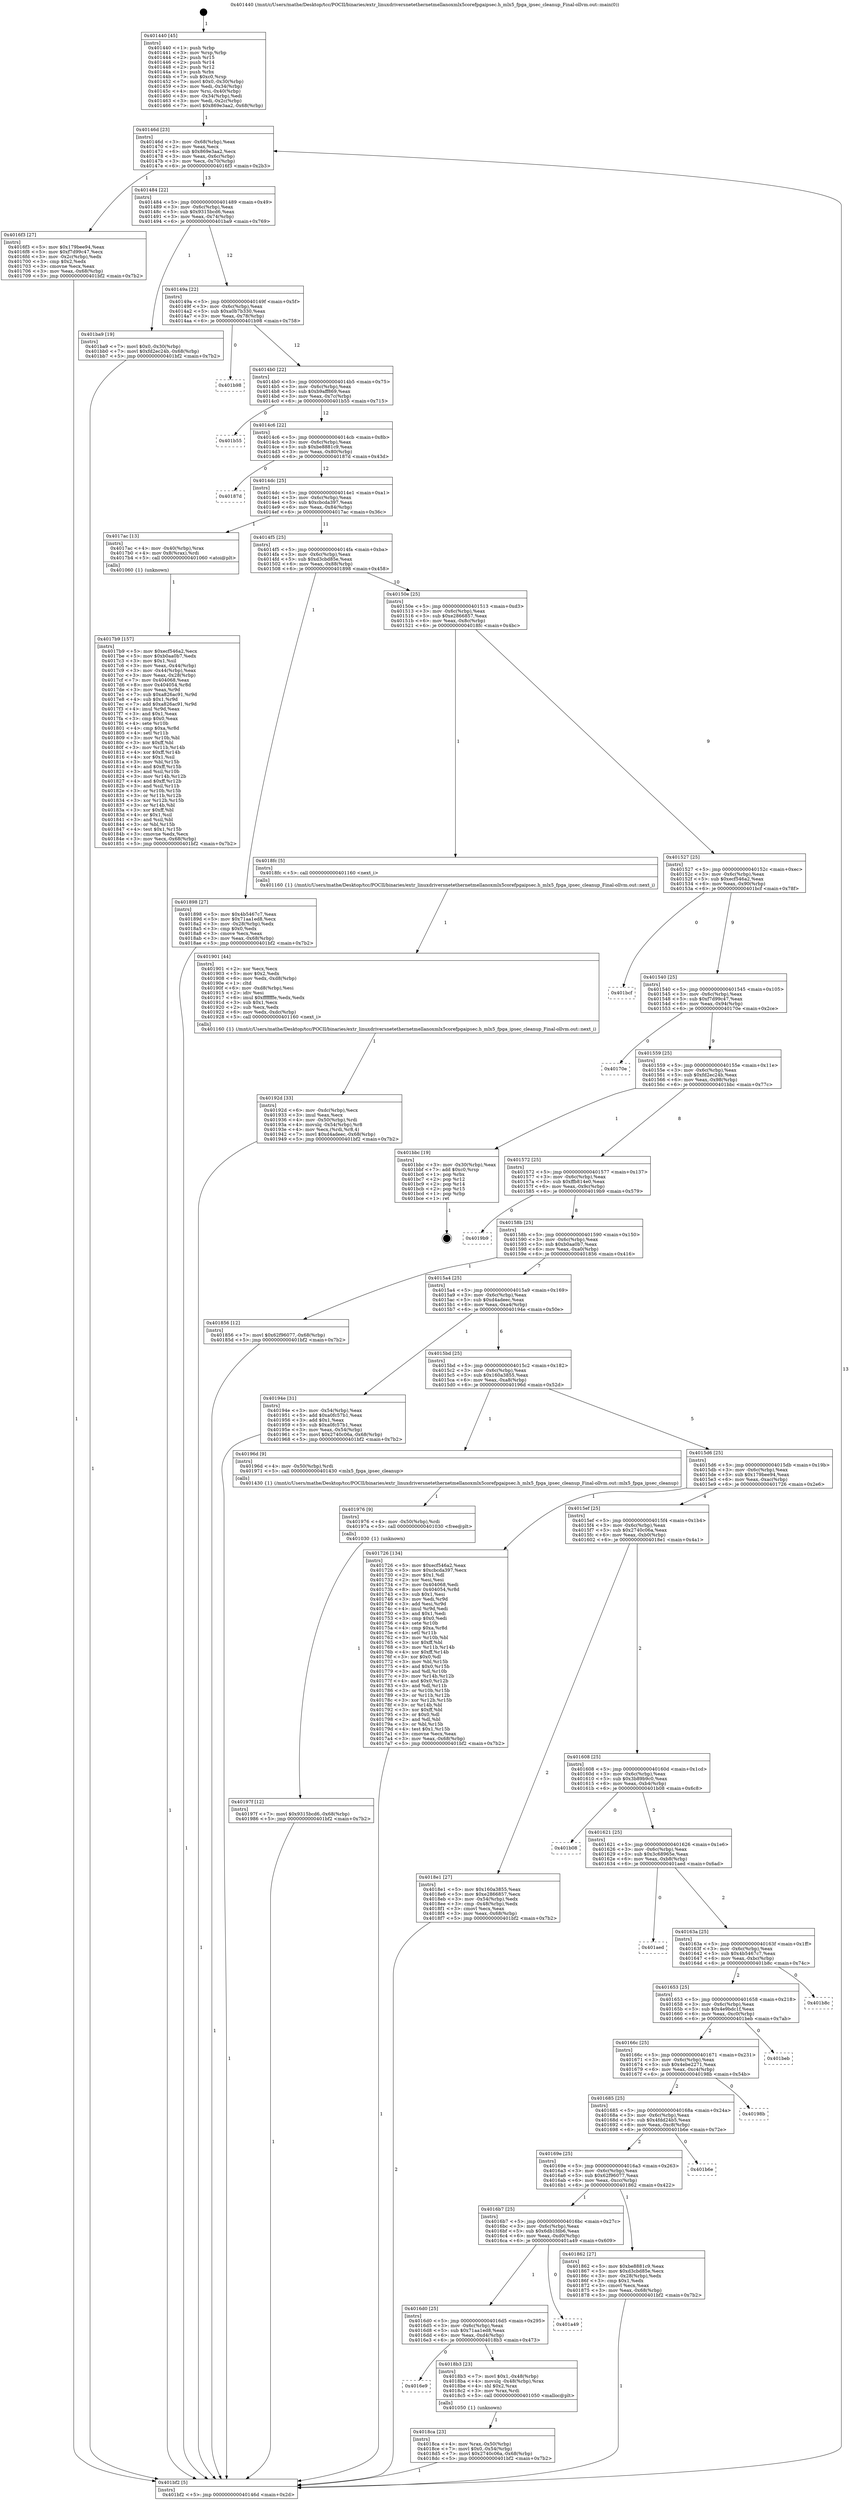 digraph "0x401440" {
  label = "0x401440 (/mnt/c/Users/mathe/Desktop/tcc/POCII/binaries/extr_linuxdriversnetethernetmellanoxmlx5corefpgaipsec.h_mlx5_fpga_ipsec_cleanup_Final-ollvm.out::main(0))"
  labelloc = "t"
  node[shape=record]

  Entry [label="",width=0.3,height=0.3,shape=circle,fillcolor=black,style=filled]
  "0x40146d" [label="{
     0x40146d [23]\l
     | [instrs]\l
     &nbsp;&nbsp;0x40146d \<+3\>: mov -0x68(%rbp),%eax\l
     &nbsp;&nbsp;0x401470 \<+2\>: mov %eax,%ecx\l
     &nbsp;&nbsp;0x401472 \<+6\>: sub $0x869e3aa2,%ecx\l
     &nbsp;&nbsp;0x401478 \<+3\>: mov %eax,-0x6c(%rbp)\l
     &nbsp;&nbsp;0x40147b \<+3\>: mov %ecx,-0x70(%rbp)\l
     &nbsp;&nbsp;0x40147e \<+6\>: je 00000000004016f3 \<main+0x2b3\>\l
  }"]
  "0x4016f3" [label="{
     0x4016f3 [27]\l
     | [instrs]\l
     &nbsp;&nbsp;0x4016f3 \<+5\>: mov $0x179bee94,%eax\l
     &nbsp;&nbsp;0x4016f8 \<+5\>: mov $0xf7d99c47,%ecx\l
     &nbsp;&nbsp;0x4016fd \<+3\>: mov -0x2c(%rbp),%edx\l
     &nbsp;&nbsp;0x401700 \<+3\>: cmp $0x2,%edx\l
     &nbsp;&nbsp;0x401703 \<+3\>: cmovne %ecx,%eax\l
     &nbsp;&nbsp;0x401706 \<+3\>: mov %eax,-0x68(%rbp)\l
     &nbsp;&nbsp;0x401709 \<+5\>: jmp 0000000000401bf2 \<main+0x7b2\>\l
  }"]
  "0x401484" [label="{
     0x401484 [22]\l
     | [instrs]\l
     &nbsp;&nbsp;0x401484 \<+5\>: jmp 0000000000401489 \<main+0x49\>\l
     &nbsp;&nbsp;0x401489 \<+3\>: mov -0x6c(%rbp),%eax\l
     &nbsp;&nbsp;0x40148c \<+5\>: sub $0x9315bcd6,%eax\l
     &nbsp;&nbsp;0x401491 \<+3\>: mov %eax,-0x74(%rbp)\l
     &nbsp;&nbsp;0x401494 \<+6\>: je 0000000000401ba9 \<main+0x769\>\l
  }"]
  "0x401bf2" [label="{
     0x401bf2 [5]\l
     | [instrs]\l
     &nbsp;&nbsp;0x401bf2 \<+5\>: jmp 000000000040146d \<main+0x2d\>\l
  }"]
  "0x401440" [label="{
     0x401440 [45]\l
     | [instrs]\l
     &nbsp;&nbsp;0x401440 \<+1\>: push %rbp\l
     &nbsp;&nbsp;0x401441 \<+3\>: mov %rsp,%rbp\l
     &nbsp;&nbsp;0x401444 \<+2\>: push %r15\l
     &nbsp;&nbsp;0x401446 \<+2\>: push %r14\l
     &nbsp;&nbsp;0x401448 \<+2\>: push %r12\l
     &nbsp;&nbsp;0x40144a \<+1\>: push %rbx\l
     &nbsp;&nbsp;0x40144b \<+7\>: sub $0xc0,%rsp\l
     &nbsp;&nbsp;0x401452 \<+7\>: movl $0x0,-0x30(%rbp)\l
     &nbsp;&nbsp;0x401459 \<+3\>: mov %edi,-0x34(%rbp)\l
     &nbsp;&nbsp;0x40145c \<+4\>: mov %rsi,-0x40(%rbp)\l
     &nbsp;&nbsp;0x401460 \<+3\>: mov -0x34(%rbp),%edi\l
     &nbsp;&nbsp;0x401463 \<+3\>: mov %edi,-0x2c(%rbp)\l
     &nbsp;&nbsp;0x401466 \<+7\>: movl $0x869e3aa2,-0x68(%rbp)\l
  }"]
  Exit [label="",width=0.3,height=0.3,shape=circle,fillcolor=black,style=filled,peripheries=2]
  "0x401ba9" [label="{
     0x401ba9 [19]\l
     | [instrs]\l
     &nbsp;&nbsp;0x401ba9 \<+7\>: movl $0x0,-0x30(%rbp)\l
     &nbsp;&nbsp;0x401bb0 \<+7\>: movl $0xfd2ec24b,-0x68(%rbp)\l
     &nbsp;&nbsp;0x401bb7 \<+5\>: jmp 0000000000401bf2 \<main+0x7b2\>\l
  }"]
  "0x40149a" [label="{
     0x40149a [22]\l
     | [instrs]\l
     &nbsp;&nbsp;0x40149a \<+5\>: jmp 000000000040149f \<main+0x5f\>\l
     &nbsp;&nbsp;0x40149f \<+3\>: mov -0x6c(%rbp),%eax\l
     &nbsp;&nbsp;0x4014a2 \<+5\>: sub $0xa0b7b330,%eax\l
     &nbsp;&nbsp;0x4014a7 \<+3\>: mov %eax,-0x78(%rbp)\l
     &nbsp;&nbsp;0x4014aa \<+6\>: je 0000000000401b98 \<main+0x758\>\l
  }"]
  "0x40197f" [label="{
     0x40197f [12]\l
     | [instrs]\l
     &nbsp;&nbsp;0x40197f \<+7\>: movl $0x9315bcd6,-0x68(%rbp)\l
     &nbsp;&nbsp;0x401986 \<+5\>: jmp 0000000000401bf2 \<main+0x7b2\>\l
  }"]
  "0x401b98" [label="{
     0x401b98\l
  }", style=dashed]
  "0x4014b0" [label="{
     0x4014b0 [22]\l
     | [instrs]\l
     &nbsp;&nbsp;0x4014b0 \<+5\>: jmp 00000000004014b5 \<main+0x75\>\l
     &nbsp;&nbsp;0x4014b5 \<+3\>: mov -0x6c(%rbp),%eax\l
     &nbsp;&nbsp;0x4014b8 \<+5\>: sub $0xb9aff869,%eax\l
     &nbsp;&nbsp;0x4014bd \<+3\>: mov %eax,-0x7c(%rbp)\l
     &nbsp;&nbsp;0x4014c0 \<+6\>: je 0000000000401b55 \<main+0x715\>\l
  }"]
  "0x401976" [label="{
     0x401976 [9]\l
     | [instrs]\l
     &nbsp;&nbsp;0x401976 \<+4\>: mov -0x50(%rbp),%rdi\l
     &nbsp;&nbsp;0x40197a \<+5\>: call 0000000000401030 \<free@plt\>\l
     | [calls]\l
     &nbsp;&nbsp;0x401030 \{1\} (unknown)\l
  }"]
  "0x401b55" [label="{
     0x401b55\l
  }", style=dashed]
  "0x4014c6" [label="{
     0x4014c6 [22]\l
     | [instrs]\l
     &nbsp;&nbsp;0x4014c6 \<+5\>: jmp 00000000004014cb \<main+0x8b\>\l
     &nbsp;&nbsp;0x4014cb \<+3\>: mov -0x6c(%rbp),%eax\l
     &nbsp;&nbsp;0x4014ce \<+5\>: sub $0xbe8881c9,%eax\l
     &nbsp;&nbsp;0x4014d3 \<+3\>: mov %eax,-0x80(%rbp)\l
     &nbsp;&nbsp;0x4014d6 \<+6\>: je 000000000040187d \<main+0x43d\>\l
  }"]
  "0x40192d" [label="{
     0x40192d [33]\l
     | [instrs]\l
     &nbsp;&nbsp;0x40192d \<+6\>: mov -0xdc(%rbp),%ecx\l
     &nbsp;&nbsp;0x401933 \<+3\>: imul %eax,%ecx\l
     &nbsp;&nbsp;0x401936 \<+4\>: mov -0x50(%rbp),%rdi\l
     &nbsp;&nbsp;0x40193a \<+4\>: movslq -0x54(%rbp),%r8\l
     &nbsp;&nbsp;0x40193e \<+4\>: mov %ecx,(%rdi,%r8,4)\l
     &nbsp;&nbsp;0x401942 \<+7\>: movl $0xd4adeec,-0x68(%rbp)\l
     &nbsp;&nbsp;0x401949 \<+5\>: jmp 0000000000401bf2 \<main+0x7b2\>\l
  }"]
  "0x40187d" [label="{
     0x40187d\l
  }", style=dashed]
  "0x4014dc" [label="{
     0x4014dc [25]\l
     | [instrs]\l
     &nbsp;&nbsp;0x4014dc \<+5\>: jmp 00000000004014e1 \<main+0xa1\>\l
     &nbsp;&nbsp;0x4014e1 \<+3\>: mov -0x6c(%rbp),%eax\l
     &nbsp;&nbsp;0x4014e4 \<+5\>: sub $0xcbcda397,%eax\l
     &nbsp;&nbsp;0x4014e9 \<+6\>: mov %eax,-0x84(%rbp)\l
     &nbsp;&nbsp;0x4014ef \<+6\>: je 00000000004017ac \<main+0x36c\>\l
  }"]
  "0x401901" [label="{
     0x401901 [44]\l
     | [instrs]\l
     &nbsp;&nbsp;0x401901 \<+2\>: xor %ecx,%ecx\l
     &nbsp;&nbsp;0x401903 \<+5\>: mov $0x2,%edx\l
     &nbsp;&nbsp;0x401908 \<+6\>: mov %edx,-0xd8(%rbp)\l
     &nbsp;&nbsp;0x40190e \<+1\>: cltd\l
     &nbsp;&nbsp;0x40190f \<+6\>: mov -0xd8(%rbp),%esi\l
     &nbsp;&nbsp;0x401915 \<+2\>: idiv %esi\l
     &nbsp;&nbsp;0x401917 \<+6\>: imul $0xfffffffe,%edx,%edx\l
     &nbsp;&nbsp;0x40191d \<+3\>: sub $0x1,%ecx\l
     &nbsp;&nbsp;0x401920 \<+2\>: sub %ecx,%edx\l
     &nbsp;&nbsp;0x401922 \<+6\>: mov %edx,-0xdc(%rbp)\l
     &nbsp;&nbsp;0x401928 \<+5\>: call 0000000000401160 \<next_i\>\l
     | [calls]\l
     &nbsp;&nbsp;0x401160 \{1\} (/mnt/c/Users/mathe/Desktop/tcc/POCII/binaries/extr_linuxdriversnetethernetmellanoxmlx5corefpgaipsec.h_mlx5_fpga_ipsec_cleanup_Final-ollvm.out::next_i)\l
  }"]
  "0x4017ac" [label="{
     0x4017ac [13]\l
     | [instrs]\l
     &nbsp;&nbsp;0x4017ac \<+4\>: mov -0x40(%rbp),%rax\l
     &nbsp;&nbsp;0x4017b0 \<+4\>: mov 0x8(%rax),%rdi\l
     &nbsp;&nbsp;0x4017b4 \<+5\>: call 0000000000401060 \<atoi@plt\>\l
     | [calls]\l
     &nbsp;&nbsp;0x401060 \{1\} (unknown)\l
  }"]
  "0x4014f5" [label="{
     0x4014f5 [25]\l
     | [instrs]\l
     &nbsp;&nbsp;0x4014f5 \<+5\>: jmp 00000000004014fa \<main+0xba\>\l
     &nbsp;&nbsp;0x4014fa \<+3\>: mov -0x6c(%rbp),%eax\l
     &nbsp;&nbsp;0x4014fd \<+5\>: sub $0xd3cbd85e,%eax\l
     &nbsp;&nbsp;0x401502 \<+6\>: mov %eax,-0x88(%rbp)\l
     &nbsp;&nbsp;0x401508 \<+6\>: je 0000000000401898 \<main+0x458\>\l
  }"]
  "0x4018ca" [label="{
     0x4018ca [23]\l
     | [instrs]\l
     &nbsp;&nbsp;0x4018ca \<+4\>: mov %rax,-0x50(%rbp)\l
     &nbsp;&nbsp;0x4018ce \<+7\>: movl $0x0,-0x54(%rbp)\l
     &nbsp;&nbsp;0x4018d5 \<+7\>: movl $0x2740c06a,-0x68(%rbp)\l
     &nbsp;&nbsp;0x4018dc \<+5\>: jmp 0000000000401bf2 \<main+0x7b2\>\l
  }"]
  "0x401898" [label="{
     0x401898 [27]\l
     | [instrs]\l
     &nbsp;&nbsp;0x401898 \<+5\>: mov $0x4b5467c7,%eax\l
     &nbsp;&nbsp;0x40189d \<+5\>: mov $0x71aa1ed8,%ecx\l
     &nbsp;&nbsp;0x4018a2 \<+3\>: mov -0x28(%rbp),%edx\l
     &nbsp;&nbsp;0x4018a5 \<+3\>: cmp $0x0,%edx\l
     &nbsp;&nbsp;0x4018a8 \<+3\>: cmove %ecx,%eax\l
     &nbsp;&nbsp;0x4018ab \<+3\>: mov %eax,-0x68(%rbp)\l
     &nbsp;&nbsp;0x4018ae \<+5\>: jmp 0000000000401bf2 \<main+0x7b2\>\l
  }"]
  "0x40150e" [label="{
     0x40150e [25]\l
     | [instrs]\l
     &nbsp;&nbsp;0x40150e \<+5\>: jmp 0000000000401513 \<main+0xd3\>\l
     &nbsp;&nbsp;0x401513 \<+3\>: mov -0x6c(%rbp),%eax\l
     &nbsp;&nbsp;0x401516 \<+5\>: sub $0xe2866857,%eax\l
     &nbsp;&nbsp;0x40151b \<+6\>: mov %eax,-0x8c(%rbp)\l
     &nbsp;&nbsp;0x401521 \<+6\>: je 00000000004018fc \<main+0x4bc\>\l
  }"]
  "0x4016e9" [label="{
     0x4016e9\l
  }", style=dashed]
  "0x4018fc" [label="{
     0x4018fc [5]\l
     | [instrs]\l
     &nbsp;&nbsp;0x4018fc \<+5\>: call 0000000000401160 \<next_i\>\l
     | [calls]\l
     &nbsp;&nbsp;0x401160 \{1\} (/mnt/c/Users/mathe/Desktop/tcc/POCII/binaries/extr_linuxdriversnetethernetmellanoxmlx5corefpgaipsec.h_mlx5_fpga_ipsec_cleanup_Final-ollvm.out::next_i)\l
  }"]
  "0x401527" [label="{
     0x401527 [25]\l
     | [instrs]\l
     &nbsp;&nbsp;0x401527 \<+5\>: jmp 000000000040152c \<main+0xec\>\l
     &nbsp;&nbsp;0x40152c \<+3\>: mov -0x6c(%rbp),%eax\l
     &nbsp;&nbsp;0x40152f \<+5\>: sub $0xecf546a2,%eax\l
     &nbsp;&nbsp;0x401534 \<+6\>: mov %eax,-0x90(%rbp)\l
     &nbsp;&nbsp;0x40153a \<+6\>: je 0000000000401bcf \<main+0x78f\>\l
  }"]
  "0x4018b3" [label="{
     0x4018b3 [23]\l
     | [instrs]\l
     &nbsp;&nbsp;0x4018b3 \<+7\>: movl $0x1,-0x48(%rbp)\l
     &nbsp;&nbsp;0x4018ba \<+4\>: movslq -0x48(%rbp),%rax\l
     &nbsp;&nbsp;0x4018be \<+4\>: shl $0x2,%rax\l
     &nbsp;&nbsp;0x4018c2 \<+3\>: mov %rax,%rdi\l
     &nbsp;&nbsp;0x4018c5 \<+5\>: call 0000000000401050 \<malloc@plt\>\l
     | [calls]\l
     &nbsp;&nbsp;0x401050 \{1\} (unknown)\l
  }"]
  "0x401bcf" [label="{
     0x401bcf\l
  }", style=dashed]
  "0x401540" [label="{
     0x401540 [25]\l
     | [instrs]\l
     &nbsp;&nbsp;0x401540 \<+5\>: jmp 0000000000401545 \<main+0x105\>\l
     &nbsp;&nbsp;0x401545 \<+3\>: mov -0x6c(%rbp),%eax\l
     &nbsp;&nbsp;0x401548 \<+5\>: sub $0xf7d99c47,%eax\l
     &nbsp;&nbsp;0x40154d \<+6\>: mov %eax,-0x94(%rbp)\l
     &nbsp;&nbsp;0x401553 \<+6\>: je 000000000040170e \<main+0x2ce\>\l
  }"]
  "0x4016d0" [label="{
     0x4016d0 [25]\l
     | [instrs]\l
     &nbsp;&nbsp;0x4016d0 \<+5\>: jmp 00000000004016d5 \<main+0x295\>\l
     &nbsp;&nbsp;0x4016d5 \<+3\>: mov -0x6c(%rbp),%eax\l
     &nbsp;&nbsp;0x4016d8 \<+5\>: sub $0x71aa1ed8,%eax\l
     &nbsp;&nbsp;0x4016dd \<+6\>: mov %eax,-0xd4(%rbp)\l
     &nbsp;&nbsp;0x4016e3 \<+6\>: je 00000000004018b3 \<main+0x473\>\l
  }"]
  "0x40170e" [label="{
     0x40170e\l
  }", style=dashed]
  "0x401559" [label="{
     0x401559 [25]\l
     | [instrs]\l
     &nbsp;&nbsp;0x401559 \<+5\>: jmp 000000000040155e \<main+0x11e\>\l
     &nbsp;&nbsp;0x40155e \<+3\>: mov -0x6c(%rbp),%eax\l
     &nbsp;&nbsp;0x401561 \<+5\>: sub $0xfd2ec24b,%eax\l
     &nbsp;&nbsp;0x401566 \<+6\>: mov %eax,-0x98(%rbp)\l
     &nbsp;&nbsp;0x40156c \<+6\>: je 0000000000401bbc \<main+0x77c\>\l
  }"]
  "0x401a49" [label="{
     0x401a49\l
  }", style=dashed]
  "0x401bbc" [label="{
     0x401bbc [19]\l
     | [instrs]\l
     &nbsp;&nbsp;0x401bbc \<+3\>: mov -0x30(%rbp),%eax\l
     &nbsp;&nbsp;0x401bbf \<+7\>: add $0xc0,%rsp\l
     &nbsp;&nbsp;0x401bc6 \<+1\>: pop %rbx\l
     &nbsp;&nbsp;0x401bc7 \<+2\>: pop %r12\l
     &nbsp;&nbsp;0x401bc9 \<+2\>: pop %r14\l
     &nbsp;&nbsp;0x401bcb \<+2\>: pop %r15\l
     &nbsp;&nbsp;0x401bcd \<+1\>: pop %rbp\l
     &nbsp;&nbsp;0x401bce \<+1\>: ret\l
  }"]
  "0x401572" [label="{
     0x401572 [25]\l
     | [instrs]\l
     &nbsp;&nbsp;0x401572 \<+5\>: jmp 0000000000401577 \<main+0x137\>\l
     &nbsp;&nbsp;0x401577 \<+3\>: mov -0x6c(%rbp),%eax\l
     &nbsp;&nbsp;0x40157a \<+5\>: sub $0xffb814e0,%eax\l
     &nbsp;&nbsp;0x40157f \<+6\>: mov %eax,-0x9c(%rbp)\l
     &nbsp;&nbsp;0x401585 \<+6\>: je 00000000004019b9 \<main+0x579\>\l
  }"]
  "0x4016b7" [label="{
     0x4016b7 [25]\l
     | [instrs]\l
     &nbsp;&nbsp;0x4016b7 \<+5\>: jmp 00000000004016bc \<main+0x27c\>\l
     &nbsp;&nbsp;0x4016bc \<+3\>: mov -0x6c(%rbp),%eax\l
     &nbsp;&nbsp;0x4016bf \<+5\>: sub $0x6db1fdb6,%eax\l
     &nbsp;&nbsp;0x4016c4 \<+6\>: mov %eax,-0xd0(%rbp)\l
     &nbsp;&nbsp;0x4016ca \<+6\>: je 0000000000401a49 \<main+0x609\>\l
  }"]
  "0x4019b9" [label="{
     0x4019b9\l
  }", style=dashed]
  "0x40158b" [label="{
     0x40158b [25]\l
     | [instrs]\l
     &nbsp;&nbsp;0x40158b \<+5\>: jmp 0000000000401590 \<main+0x150\>\l
     &nbsp;&nbsp;0x401590 \<+3\>: mov -0x6c(%rbp),%eax\l
     &nbsp;&nbsp;0x401593 \<+5\>: sub $0xb0aa0b7,%eax\l
     &nbsp;&nbsp;0x401598 \<+6\>: mov %eax,-0xa0(%rbp)\l
     &nbsp;&nbsp;0x40159e \<+6\>: je 0000000000401856 \<main+0x416\>\l
  }"]
  "0x401862" [label="{
     0x401862 [27]\l
     | [instrs]\l
     &nbsp;&nbsp;0x401862 \<+5\>: mov $0xbe8881c9,%eax\l
     &nbsp;&nbsp;0x401867 \<+5\>: mov $0xd3cbd85e,%ecx\l
     &nbsp;&nbsp;0x40186c \<+3\>: mov -0x28(%rbp),%edx\l
     &nbsp;&nbsp;0x40186f \<+3\>: cmp $0x1,%edx\l
     &nbsp;&nbsp;0x401872 \<+3\>: cmovl %ecx,%eax\l
     &nbsp;&nbsp;0x401875 \<+3\>: mov %eax,-0x68(%rbp)\l
     &nbsp;&nbsp;0x401878 \<+5\>: jmp 0000000000401bf2 \<main+0x7b2\>\l
  }"]
  "0x401856" [label="{
     0x401856 [12]\l
     | [instrs]\l
     &nbsp;&nbsp;0x401856 \<+7\>: movl $0x62f96077,-0x68(%rbp)\l
     &nbsp;&nbsp;0x40185d \<+5\>: jmp 0000000000401bf2 \<main+0x7b2\>\l
  }"]
  "0x4015a4" [label="{
     0x4015a4 [25]\l
     | [instrs]\l
     &nbsp;&nbsp;0x4015a4 \<+5\>: jmp 00000000004015a9 \<main+0x169\>\l
     &nbsp;&nbsp;0x4015a9 \<+3\>: mov -0x6c(%rbp),%eax\l
     &nbsp;&nbsp;0x4015ac \<+5\>: sub $0xd4adeec,%eax\l
     &nbsp;&nbsp;0x4015b1 \<+6\>: mov %eax,-0xa4(%rbp)\l
     &nbsp;&nbsp;0x4015b7 \<+6\>: je 000000000040194e \<main+0x50e\>\l
  }"]
  "0x40169e" [label="{
     0x40169e [25]\l
     | [instrs]\l
     &nbsp;&nbsp;0x40169e \<+5\>: jmp 00000000004016a3 \<main+0x263\>\l
     &nbsp;&nbsp;0x4016a3 \<+3\>: mov -0x6c(%rbp),%eax\l
     &nbsp;&nbsp;0x4016a6 \<+5\>: sub $0x62f96077,%eax\l
     &nbsp;&nbsp;0x4016ab \<+6\>: mov %eax,-0xcc(%rbp)\l
     &nbsp;&nbsp;0x4016b1 \<+6\>: je 0000000000401862 \<main+0x422\>\l
  }"]
  "0x40194e" [label="{
     0x40194e [31]\l
     | [instrs]\l
     &nbsp;&nbsp;0x40194e \<+3\>: mov -0x54(%rbp),%eax\l
     &nbsp;&nbsp;0x401951 \<+5\>: add $0xa0fc57b1,%eax\l
     &nbsp;&nbsp;0x401956 \<+3\>: add $0x1,%eax\l
     &nbsp;&nbsp;0x401959 \<+5\>: sub $0xa0fc57b1,%eax\l
     &nbsp;&nbsp;0x40195e \<+3\>: mov %eax,-0x54(%rbp)\l
     &nbsp;&nbsp;0x401961 \<+7\>: movl $0x2740c06a,-0x68(%rbp)\l
     &nbsp;&nbsp;0x401968 \<+5\>: jmp 0000000000401bf2 \<main+0x7b2\>\l
  }"]
  "0x4015bd" [label="{
     0x4015bd [25]\l
     | [instrs]\l
     &nbsp;&nbsp;0x4015bd \<+5\>: jmp 00000000004015c2 \<main+0x182\>\l
     &nbsp;&nbsp;0x4015c2 \<+3\>: mov -0x6c(%rbp),%eax\l
     &nbsp;&nbsp;0x4015c5 \<+5\>: sub $0x160a3855,%eax\l
     &nbsp;&nbsp;0x4015ca \<+6\>: mov %eax,-0xa8(%rbp)\l
     &nbsp;&nbsp;0x4015d0 \<+6\>: je 000000000040196d \<main+0x52d\>\l
  }"]
  "0x401b6e" [label="{
     0x401b6e\l
  }", style=dashed]
  "0x40196d" [label="{
     0x40196d [9]\l
     | [instrs]\l
     &nbsp;&nbsp;0x40196d \<+4\>: mov -0x50(%rbp),%rdi\l
     &nbsp;&nbsp;0x401971 \<+5\>: call 0000000000401430 \<mlx5_fpga_ipsec_cleanup\>\l
     | [calls]\l
     &nbsp;&nbsp;0x401430 \{1\} (/mnt/c/Users/mathe/Desktop/tcc/POCII/binaries/extr_linuxdriversnetethernetmellanoxmlx5corefpgaipsec.h_mlx5_fpga_ipsec_cleanup_Final-ollvm.out::mlx5_fpga_ipsec_cleanup)\l
  }"]
  "0x4015d6" [label="{
     0x4015d6 [25]\l
     | [instrs]\l
     &nbsp;&nbsp;0x4015d6 \<+5\>: jmp 00000000004015db \<main+0x19b\>\l
     &nbsp;&nbsp;0x4015db \<+3\>: mov -0x6c(%rbp),%eax\l
     &nbsp;&nbsp;0x4015de \<+5\>: sub $0x179bee94,%eax\l
     &nbsp;&nbsp;0x4015e3 \<+6\>: mov %eax,-0xac(%rbp)\l
     &nbsp;&nbsp;0x4015e9 \<+6\>: je 0000000000401726 \<main+0x2e6\>\l
  }"]
  "0x401685" [label="{
     0x401685 [25]\l
     | [instrs]\l
     &nbsp;&nbsp;0x401685 \<+5\>: jmp 000000000040168a \<main+0x24a\>\l
     &nbsp;&nbsp;0x40168a \<+3\>: mov -0x6c(%rbp),%eax\l
     &nbsp;&nbsp;0x40168d \<+5\>: sub $0x4fdd24b5,%eax\l
     &nbsp;&nbsp;0x401692 \<+6\>: mov %eax,-0xc8(%rbp)\l
     &nbsp;&nbsp;0x401698 \<+6\>: je 0000000000401b6e \<main+0x72e\>\l
  }"]
  "0x401726" [label="{
     0x401726 [134]\l
     | [instrs]\l
     &nbsp;&nbsp;0x401726 \<+5\>: mov $0xecf546a2,%eax\l
     &nbsp;&nbsp;0x40172b \<+5\>: mov $0xcbcda397,%ecx\l
     &nbsp;&nbsp;0x401730 \<+2\>: mov $0x1,%dl\l
     &nbsp;&nbsp;0x401732 \<+2\>: xor %esi,%esi\l
     &nbsp;&nbsp;0x401734 \<+7\>: mov 0x404068,%edi\l
     &nbsp;&nbsp;0x40173b \<+8\>: mov 0x404054,%r8d\l
     &nbsp;&nbsp;0x401743 \<+3\>: sub $0x1,%esi\l
     &nbsp;&nbsp;0x401746 \<+3\>: mov %edi,%r9d\l
     &nbsp;&nbsp;0x401749 \<+3\>: add %esi,%r9d\l
     &nbsp;&nbsp;0x40174c \<+4\>: imul %r9d,%edi\l
     &nbsp;&nbsp;0x401750 \<+3\>: and $0x1,%edi\l
     &nbsp;&nbsp;0x401753 \<+3\>: cmp $0x0,%edi\l
     &nbsp;&nbsp;0x401756 \<+4\>: sete %r10b\l
     &nbsp;&nbsp;0x40175a \<+4\>: cmp $0xa,%r8d\l
     &nbsp;&nbsp;0x40175e \<+4\>: setl %r11b\l
     &nbsp;&nbsp;0x401762 \<+3\>: mov %r10b,%bl\l
     &nbsp;&nbsp;0x401765 \<+3\>: xor $0xff,%bl\l
     &nbsp;&nbsp;0x401768 \<+3\>: mov %r11b,%r14b\l
     &nbsp;&nbsp;0x40176b \<+4\>: xor $0xff,%r14b\l
     &nbsp;&nbsp;0x40176f \<+3\>: xor $0x0,%dl\l
     &nbsp;&nbsp;0x401772 \<+3\>: mov %bl,%r15b\l
     &nbsp;&nbsp;0x401775 \<+4\>: and $0x0,%r15b\l
     &nbsp;&nbsp;0x401779 \<+3\>: and %dl,%r10b\l
     &nbsp;&nbsp;0x40177c \<+3\>: mov %r14b,%r12b\l
     &nbsp;&nbsp;0x40177f \<+4\>: and $0x0,%r12b\l
     &nbsp;&nbsp;0x401783 \<+3\>: and %dl,%r11b\l
     &nbsp;&nbsp;0x401786 \<+3\>: or %r10b,%r15b\l
     &nbsp;&nbsp;0x401789 \<+3\>: or %r11b,%r12b\l
     &nbsp;&nbsp;0x40178c \<+3\>: xor %r12b,%r15b\l
     &nbsp;&nbsp;0x40178f \<+3\>: or %r14b,%bl\l
     &nbsp;&nbsp;0x401792 \<+3\>: xor $0xff,%bl\l
     &nbsp;&nbsp;0x401795 \<+3\>: or $0x0,%dl\l
     &nbsp;&nbsp;0x401798 \<+2\>: and %dl,%bl\l
     &nbsp;&nbsp;0x40179a \<+3\>: or %bl,%r15b\l
     &nbsp;&nbsp;0x40179d \<+4\>: test $0x1,%r15b\l
     &nbsp;&nbsp;0x4017a1 \<+3\>: cmovne %ecx,%eax\l
     &nbsp;&nbsp;0x4017a4 \<+3\>: mov %eax,-0x68(%rbp)\l
     &nbsp;&nbsp;0x4017a7 \<+5\>: jmp 0000000000401bf2 \<main+0x7b2\>\l
  }"]
  "0x4015ef" [label="{
     0x4015ef [25]\l
     | [instrs]\l
     &nbsp;&nbsp;0x4015ef \<+5\>: jmp 00000000004015f4 \<main+0x1b4\>\l
     &nbsp;&nbsp;0x4015f4 \<+3\>: mov -0x6c(%rbp),%eax\l
     &nbsp;&nbsp;0x4015f7 \<+5\>: sub $0x2740c06a,%eax\l
     &nbsp;&nbsp;0x4015fc \<+6\>: mov %eax,-0xb0(%rbp)\l
     &nbsp;&nbsp;0x401602 \<+6\>: je 00000000004018e1 \<main+0x4a1\>\l
  }"]
  "0x4017b9" [label="{
     0x4017b9 [157]\l
     | [instrs]\l
     &nbsp;&nbsp;0x4017b9 \<+5\>: mov $0xecf546a2,%ecx\l
     &nbsp;&nbsp;0x4017be \<+5\>: mov $0xb0aa0b7,%edx\l
     &nbsp;&nbsp;0x4017c3 \<+3\>: mov $0x1,%sil\l
     &nbsp;&nbsp;0x4017c6 \<+3\>: mov %eax,-0x44(%rbp)\l
     &nbsp;&nbsp;0x4017c9 \<+3\>: mov -0x44(%rbp),%eax\l
     &nbsp;&nbsp;0x4017cc \<+3\>: mov %eax,-0x28(%rbp)\l
     &nbsp;&nbsp;0x4017cf \<+7\>: mov 0x404068,%eax\l
     &nbsp;&nbsp;0x4017d6 \<+8\>: mov 0x404054,%r8d\l
     &nbsp;&nbsp;0x4017de \<+3\>: mov %eax,%r9d\l
     &nbsp;&nbsp;0x4017e1 \<+7\>: sub $0xa826ac91,%r9d\l
     &nbsp;&nbsp;0x4017e8 \<+4\>: sub $0x1,%r9d\l
     &nbsp;&nbsp;0x4017ec \<+7\>: add $0xa826ac91,%r9d\l
     &nbsp;&nbsp;0x4017f3 \<+4\>: imul %r9d,%eax\l
     &nbsp;&nbsp;0x4017f7 \<+3\>: and $0x1,%eax\l
     &nbsp;&nbsp;0x4017fa \<+3\>: cmp $0x0,%eax\l
     &nbsp;&nbsp;0x4017fd \<+4\>: sete %r10b\l
     &nbsp;&nbsp;0x401801 \<+4\>: cmp $0xa,%r8d\l
     &nbsp;&nbsp;0x401805 \<+4\>: setl %r11b\l
     &nbsp;&nbsp;0x401809 \<+3\>: mov %r10b,%bl\l
     &nbsp;&nbsp;0x40180c \<+3\>: xor $0xff,%bl\l
     &nbsp;&nbsp;0x40180f \<+3\>: mov %r11b,%r14b\l
     &nbsp;&nbsp;0x401812 \<+4\>: xor $0xff,%r14b\l
     &nbsp;&nbsp;0x401816 \<+4\>: xor $0x1,%sil\l
     &nbsp;&nbsp;0x40181a \<+3\>: mov %bl,%r15b\l
     &nbsp;&nbsp;0x40181d \<+4\>: and $0xff,%r15b\l
     &nbsp;&nbsp;0x401821 \<+3\>: and %sil,%r10b\l
     &nbsp;&nbsp;0x401824 \<+3\>: mov %r14b,%r12b\l
     &nbsp;&nbsp;0x401827 \<+4\>: and $0xff,%r12b\l
     &nbsp;&nbsp;0x40182b \<+3\>: and %sil,%r11b\l
     &nbsp;&nbsp;0x40182e \<+3\>: or %r10b,%r15b\l
     &nbsp;&nbsp;0x401831 \<+3\>: or %r11b,%r12b\l
     &nbsp;&nbsp;0x401834 \<+3\>: xor %r12b,%r15b\l
     &nbsp;&nbsp;0x401837 \<+3\>: or %r14b,%bl\l
     &nbsp;&nbsp;0x40183a \<+3\>: xor $0xff,%bl\l
     &nbsp;&nbsp;0x40183d \<+4\>: or $0x1,%sil\l
     &nbsp;&nbsp;0x401841 \<+3\>: and %sil,%bl\l
     &nbsp;&nbsp;0x401844 \<+3\>: or %bl,%r15b\l
     &nbsp;&nbsp;0x401847 \<+4\>: test $0x1,%r15b\l
     &nbsp;&nbsp;0x40184b \<+3\>: cmovne %edx,%ecx\l
     &nbsp;&nbsp;0x40184e \<+3\>: mov %ecx,-0x68(%rbp)\l
     &nbsp;&nbsp;0x401851 \<+5\>: jmp 0000000000401bf2 \<main+0x7b2\>\l
  }"]
  "0x40198b" [label="{
     0x40198b\l
  }", style=dashed]
  "0x4018e1" [label="{
     0x4018e1 [27]\l
     | [instrs]\l
     &nbsp;&nbsp;0x4018e1 \<+5\>: mov $0x160a3855,%eax\l
     &nbsp;&nbsp;0x4018e6 \<+5\>: mov $0xe2866857,%ecx\l
     &nbsp;&nbsp;0x4018eb \<+3\>: mov -0x54(%rbp),%edx\l
     &nbsp;&nbsp;0x4018ee \<+3\>: cmp -0x48(%rbp),%edx\l
     &nbsp;&nbsp;0x4018f1 \<+3\>: cmovl %ecx,%eax\l
     &nbsp;&nbsp;0x4018f4 \<+3\>: mov %eax,-0x68(%rbp)\l
     &nbsp;&nbsp;0x4018f7 \<+5\>: jmp 0000000000401bf2 \<main+0x7b2\>\l
  }"]
  "0x401608" [label="{
     0x401608 [25]\l
     | [instrs]\l
     &nbsp;&nbsp;0x401608 \<+5\>: jmp 000000000040160d \<main+0x1cd\>\l
     &nbsp;&nbsp;0x40160d \<+3\>: mov -0x6c(%rbp),%eax\l
     &nbsp;&nbsp;0x401610 \<+5\>: sub $0x3b89b9c0,%eax\l
     &nbsp;&nbsp;0x401615 \<+6\>: mov %eax,-0xb4(%rbp)\l
     &nbsp;&nbsp;0x40161b \<+6\>: je 0000000000401b08 \<main+0x6c8\>\l
  }"]
  "0x40166c" [label="{
     0x40166c [25]\l
     | [instrs]\l
     &nbsp;&nbsp;0x40166c \<+5\>: jmp 0000000000401671 \<main+0x231\>\l
     &nbsp;&nbsp;0x401671 \<+3\>: mov -0x6c(%rbp),%eax\l
     &nbsp;&nbsp;0x401674 \<+5\>: sub $0x4ebe2271,%eax\l
     &nbsp;&nbsp;0x401679 \<+6\>: mov %eax,-0xc4(%rbp)\l
     &nbsp;&nbsp;0x40167f \<+6\>: je 000000000040198b \<main+0x54b\>\l
  }"]
  "0x401b08" [label="{
     0x401b08\l
  }", style=dashed]
  "0x401621" [label="{
     0x401621 [25]\l
     | [instrs]\l
     &nbsp;&nbsp;0x401621 \<+5\>: jmp 0000000000401626 \<main+0x1e6\>\l
     &nbsp;&nbsp;0x401626 \<+3\>: mov -0x6c(%rbp),%eax\l
     &nbsp;&nbsp;0x401629 \<+5\>: sub $0x3c68965e,%eax\l
     &nbsp;&nbsp;0x40162e \<+6\>: mov %eax,-0xb8(%rbp)\l
     &nbsp;&nbsp;0x401634 \<+6\>: je 0000000000401aed \<main+0x6ad\>\l
  }"]
  "0x401beb" [label="{
     0x401beb\l
  }", style=dashed]
  "0x401aed" [label="{
     0x401aed\l
  }", style=dashed]
  "0x40163a" [label="{
     0x40163a [25]\l
     | [instrs]\l
     &nbsp;&nbsp;0x40163a \<+5\>: jmp 000000000040163f \<main+0x1ff\>\l
     &nbsp;&nbsp;0x40163f \<+3\>: mov -0x6c(%rbp),%eax\l
     &nbsp;&nbsp;0x401642 \<+5\>: sub $0x4b5467c7,%eax\l
     &nbsp;&nbsp;0x401647 \<+6\>: mov %eax,-0xbc(%rbp)\l
     &nbsp;&nbsp;0x40164d \<+6\>: je 0000000000401b8c \<main+0x74c\>\l
  }"]
  "0x401653" [label="{
     0x401653 [25]\l
     | [instrs]\l
     &nbsp;&nbsp;0x401653 \<+5\>: jmp 0000000000401658 \<main+0x218\>\l
     &nbsp;&nbsp;0x401658 \<+3\>: mov -0x6c(%rbp),%eax\l
     &nbsp;&nbsp;0x40165b \<+5\>: sub $0x4e9bdc1f,%eax\l
     &nbsp;&nbsp;0x401660 \<+6\>: mov %eax,-0xc0(%rbp)\l
     &nbsp;&nbsp;0x401666 \<+6\>: je 0000000000401beb \<main+0x7ab\>\l
  }"]
  "0x401b8c" [label="{
     0x401b8c\l
  }", style=dashed]
  Entry -> "0x401440" [label=" 1"]
  "0x40146d" -> "0x4016f3" [label=" 1"]
  "0x40146d" -> "0x401484" [label=" 13"]
  "0x4016f3" -> "0x401bf2" [label=" 1"]
  "0x401440" -> "0x40146d" [label=" 1"]
  "0x401bf2" -> "0x40146d" [label=" 13"]
  "0x401bbc" -> Exit [label=" 1"]
  "0x401484" -> "0x401ba9" [label=" 1"]
  "0x401484" -> "0x40149a" [label=" 12"]
  "0x401ba9" -> "0x401bf2" [label=" 1"]
  "0x40149a" -> "0x401b98" [label=" 0"]
  "0x40149a" -> "0x4014b0" [label=" 12"]
  "0x40197f" -> "0x401bf2" [label=" 1"]
  "0x4014b0" -> "0x401b55" [label=" 0"]
  "0x4014b0" -> "0x4014c6" [label=" 12"]
  "0x401976" -> "0x40197f" [label=" 1"]
  "0x4014c6" -> "0x40187d" [label=" 0"]
  "0x4014c6" -> "0x4014dc" [label=" 12"]
  "0x40196d" -> "0x401976" [label=" 1"]
  "0x4014dc" -> "0x4017ac" [label=" 1"]
  "0x4014dc" -> "0x4014f5" [label=" 11"]
  "0x40194e" -> "0x401bf2" [label=" 1"]
  "0x4014f5" -> "0x401898" [label=" 1"]
  "0x4014f5" -> "0x40150e" [label=" 10"]
  "0x40192d" -> "0x401bf2" [label=" 1"]
  "0x40150e" -> "0x4018fc" [label=" 1"]
  "0x40150e" -> "0x401527" [label=" 9"]
  "0x401901" -> "0x40192d" [label=" 1"]
  "0x401527" -> "0x401bcf" [label=" 0"]
  "0x401527" -> "0x401540" [label=" 9"]
  "0x4018fc" -> "0x401901" [label=" 1"]
  "0x401540" -> "0x40170e" [label=" 0"]
  "0x401540" -> "0x401559" [label=" 9"]
  "0x4018ca" -> "0x401bf2" [label=" 1"]
  "0x401559" -> "0x401bbc" [label=" 1"]
  "0x401559" -> "0x401572" [label=" 8"]
  "0x4018b3" -> "0x4018ca" [label=" 1"]
  "0x401572" -> "0x4019b9" [label=" 0"]
  "0x401572" -> "0x40158b" [label=" 8"]
  "0x4016d0" -> "0x4018b3" [label=" 1"]
  "0x40158b" -> "0x401856" [label=" 1"]
  "0x40158b" -> "0x4015a4" [label=" 7"]
  "0x4018e1" -> "0x401bf2" [label=" 2"]
  "0x4015a4" -> "0x40194e" [label=" 1"]
  "0x4015a4" -> "0x4015bd" [label=" 6"]
  "0x4016b7" -> "0x401a49" [label=" 0"]
  "0x4015bd" -> "0x40196d" [label=" 1"]
  "0x4015bd" -> "0x4015d6" [label=" 5"]
  "0x4016d0" -> "0x4016e9" [label=" 0"]
  "0x4015d6" -> "0x401726" [label=" 1"]
  "0x4015d6" -> "0x4015ef" [label=" 4"]
  "0x401726" -> "0x401bf2" [label=" 1"]
  "0x4017ac" -> "0x4017b9" [label=" 1"]
  "0x4017b9" -> "0x401bf2" [label=" 1"]
  "0x401856" -> "0x401bf2" [label=" 1"]
  "0x401862" -> "0x401bf2" [label=" 1"]
  "0x4015ef" -> "0x4018e1" [label=" 2"]
  "0x4015ef" -> "0x401608" [label=" 2"]
  "0x40169e" -> "0x4016b7" [label=" 1"]
  "0x401608" -> "0x401b08" [label=" 0"]
  "0x401608" -> "0x401621" [label=" 2"]
  "0x4016b7" -> "0x4016d0" [label=" 1"]
  "0x401621" -> "0x401aed" [label=" 0"]
  "0x401621" -> "0x40163a" [label=" 2"]
  "0x401685" -> "0x40169e" [label=" 2"]
  "0x40163a" -> "0x401b8c" [label=" 0"]
  "0x40163a" -> "0x401653" [label=" 2"]
  "0x401685" -> "0x401b6e" [label=" 0"]
  "0x401653" -> "0x401beb" [label=" 0"]
  "0x401653" -> "0x40166c" [label=" 2"]
  "0x40169e" -> "0x401862" [label=" 1"]
  "0x40166c" -> "0x40198b" [label=" 0"]
  "0x40166c" -> "0x401685" [label=" 2"]
  "0x401898" -> "0x401bf2" [label=" 1"]
}
